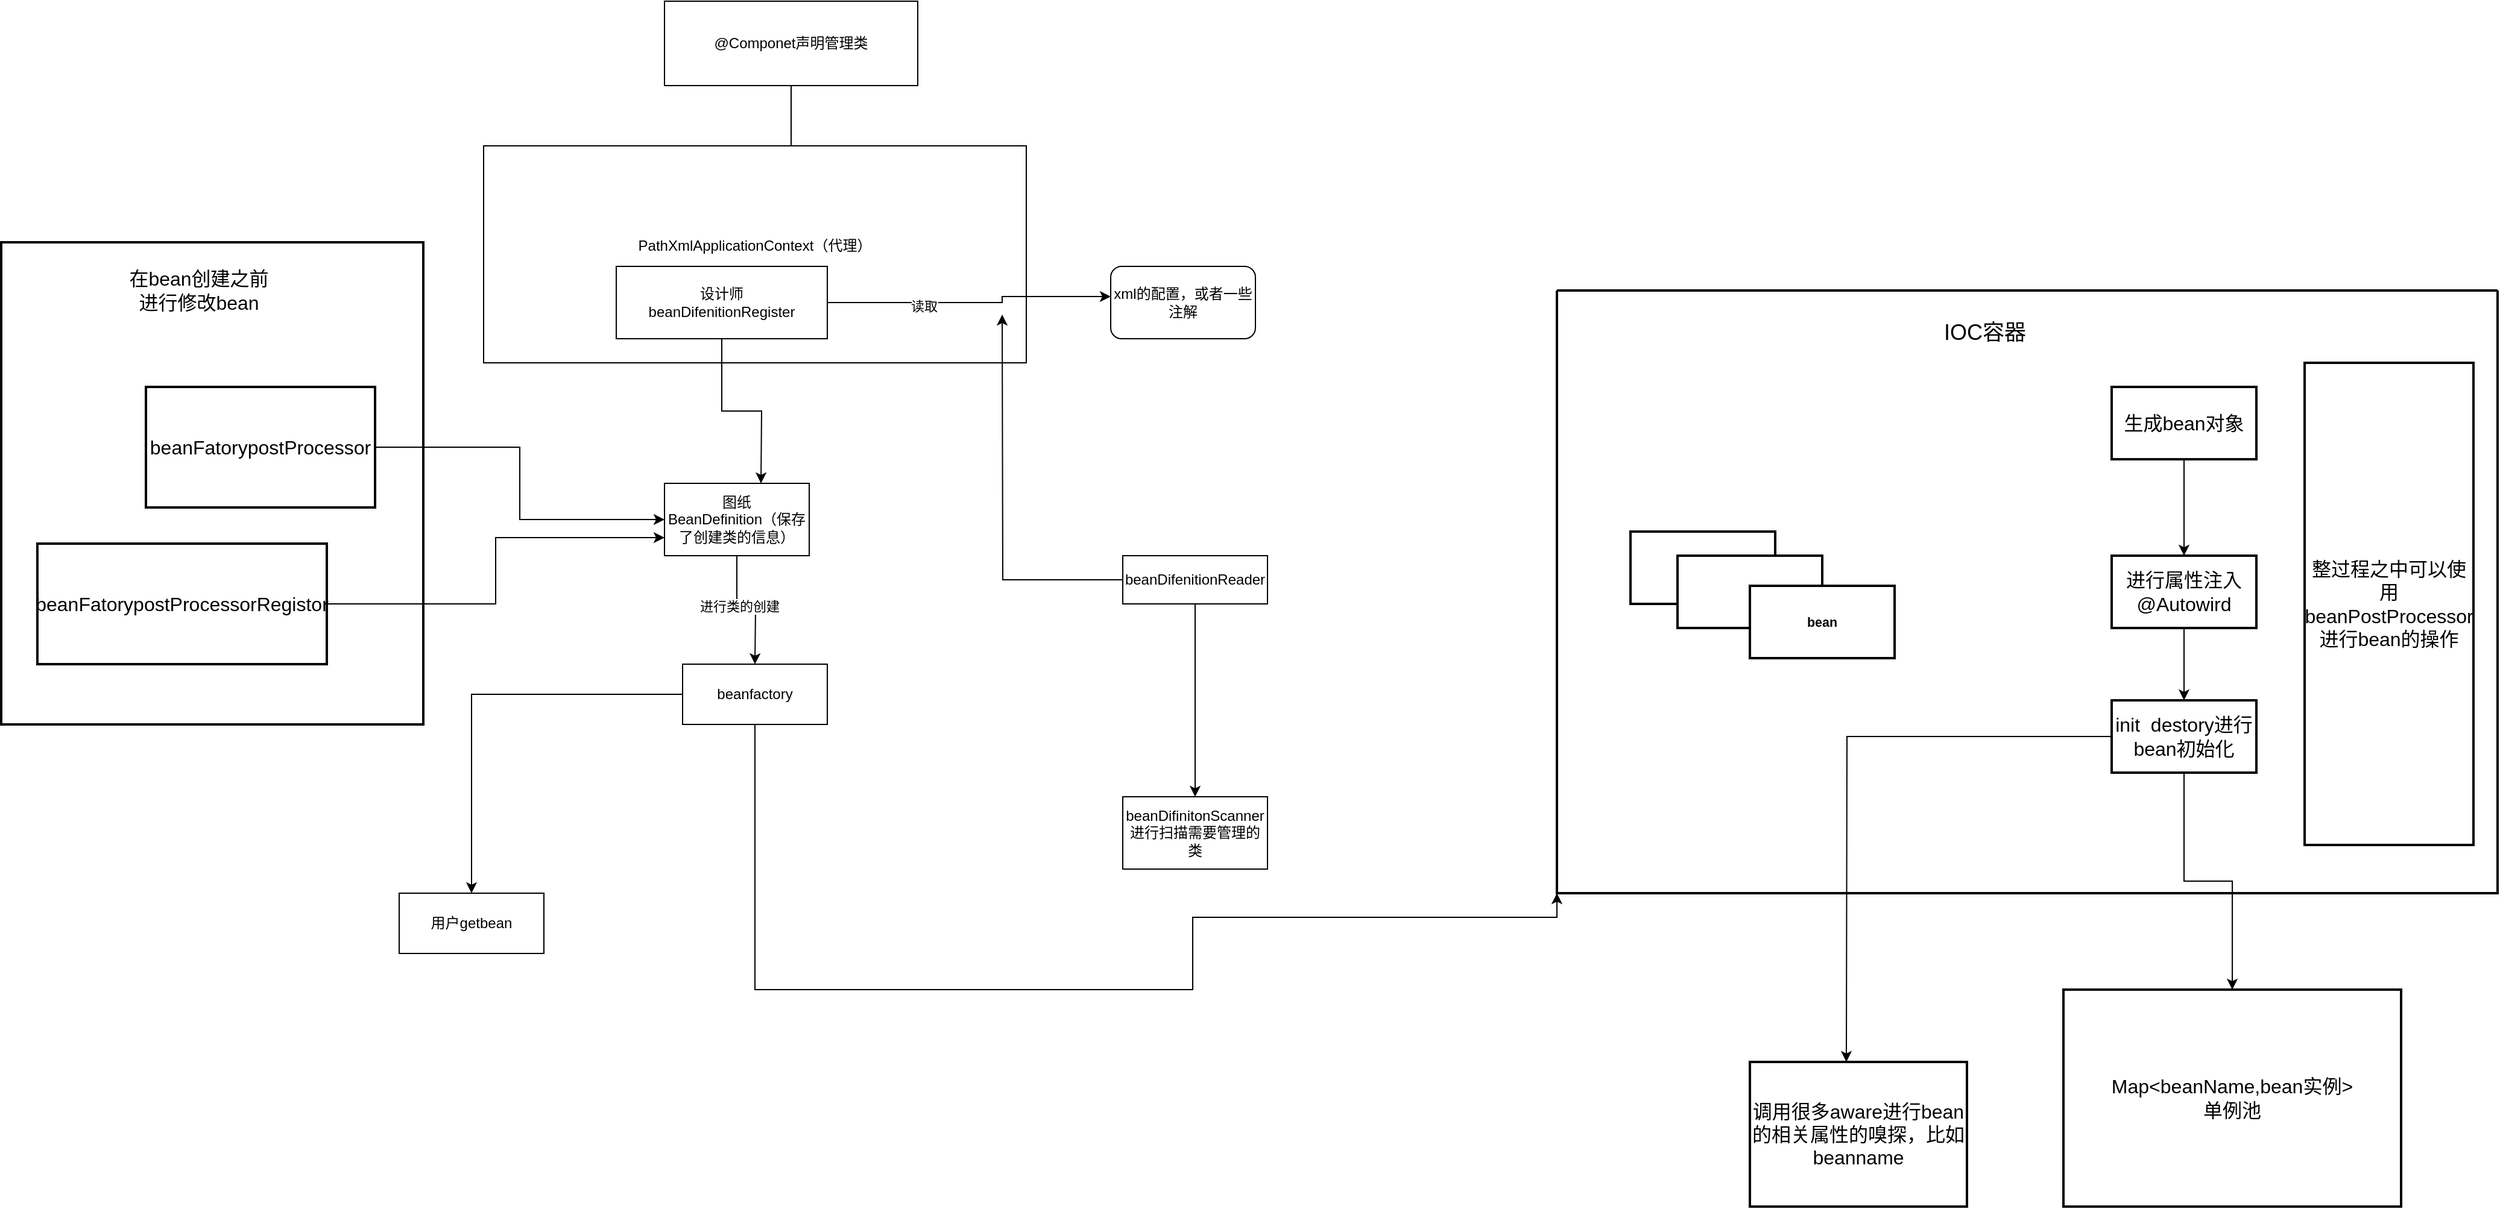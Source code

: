 <mxfile version="16.5.3" type="github">
  <diagram id="OHPH3KOMhhOK7PeEm14m" name="第 1 页">
    <mxGraphModel dx="2595" dy="1368" grid="1" gridSize="20" guides="1" tooltips="1" connect="1" arrows="1" fold="1" page="1" pageScale="1" pageWidth="827" pageHeight="1169" background="#ffffff" math="0" shadow="0">
      <root>
        <mxCell id="0" />
        <mxCell id="1" parent="0" />
        <mxCell id="VUsSlx-cH4-yBWy_o5I6-53" value="" style="rounded=0;whiteSpace=wrap;html=1;fontFamily=Helvetica;fontSize=16;fontColor=default;strokeColor=default;strokeWidth=2;fillColor=default;" vertex="1" parent="1">
          <mxGeometry x="310" y="340" width="350" height="400" as="geometry" />
        </mxCell>
        <mxCell id="VUsSlx-cH4-yBWy_o5I6-2" style="edgeStyle=orthogonalEdgeStyle;rounded=0;orthogonalLoop=1;jettySize=auto;html=1;" edge="1" parent="1" source="VUsSlx-cH4-yBWy_o5I6-1">
          <mxGeometry relative="1" as="geometry">
            <mxPoint x="965" y="270" as="targetPoint" />
          </mxGeometry>
        </mxCell>
        <mxCell id="VUsSlx-cH4-yBWy_o5I6-1" value="@Componet声明管理类" style="rounded=0;whiteSpace=wrap;html=1;" vertex="1" parent="1">
          <mxGeometry x="860" y="140" width="210" height="70" as="geometry" />
        </mxCell>
        <mxCell id="VUsSlx-cH4-yBWy_o5I6-3" value="PathXmlApplicationContext（代理）&lt;br&gt;&lt;br&gt;" style="rounded=0;whiteSpace=wrap;html=1;" vertex="1" parent="1">
          <mxGeometry x="710" y="260" width="450" height="180" as="geometry" />
        </mxCell>
        <mxCell id="VUsSlx-cH4-yBWy_o5I6-5" style="edgeStyle=orthogonalEdgeStyle;rounded=0;orthogonalLoop=1;jettySize=auto;html=1;" edge="1" parent="1" source="VUsSlx-cH4-yBWy_o5I6-4">
          <mxGeometry relative="1" as="geometry">
            <mxPoint x="940" y="540" as="targetPoint" />
          </mxGeometry>
        </mxCell>
        <mxCell id="VUsSlx-cH4-yBWy_o5I6-11" style="edgeStyle=orthogonalEdgeStyle;rounded=0;orthogonalLoop=1;jettySize=auto;html=1;" edge="1" parent="1" source="VUsSlx-cH4-yBWy_o5I6-4">
          <mxGeometry relative="1" as="geometry">
            <mxPoint x="1230" y="385" as="targetPoint" />
            <Array as="points">
              <mxPoint x="1140" y="390" />
              <mxPoint x="1140" y="385" />
            </Array>
          </mxGeometry>
        </mxCell>
        <mxCell id="VUsSlx-cH4-yBWy_o5I6-13" value="读取" style="edgeLabel;html=1;align=center;verticalAlign=middle;resizable=0;points=[];" vertex="1" connectable="0" parent="VUsSlx-cH4-yBWy_o5I6-11">
          <mxGeometry x="-0.338" y="-3" relative="1" as="geometry">
            <mxPoint as="offset" />
          </mxGeometry>
        </mxCell>
        <mxCell id="VUsSlx-cH4-yBWy_o5I6-4" value="设计师&lt;br&gt;beanDifenitionRegister" style="rounded=0;whiteSpace=wrap;html=1;" vertex="1" parent="1">
          <mxGeometry x="820" y="360" width="175" height="60" as="geometry" />
        </mxCell>
        <mxCell id="VUsSlx-cH4-yBWy_o5I6-7" style="edgeStyle=orthogonalEdgeStyle;rounded=0;orthogonalLoop=1;jettySize=auto;html=1;" edge="1" parent="1" source="VUsSlx-cH4-yBWy_o5I6-6">
          <mxGeometry relative="1" as="geometry">
            <mxPoint x="935" y="690" as="targetPoint" />
          </mxGeometry>
        </mxCell>
        <mxCell id="VUsSlx-cH4-yBWy_o5I6-9" value="进行类的创建" style="edgeLabel;html=1;align=center;verticalAlign=middle;resizable=0;points=[];" vertex="1" connectable="0" parent="VUsSlx-cH4-yBWy_o5I6-7">
          <mxGeometry x="-0.209" y="2" relative="1" as="geometry">
            <mxPoint as="offset" />
          </mxGeometry>
        </mxCell>
        <mxCell id="VUsSlx-cH4-yBWy_o5I6-6" value="图纸&lt;br&gt;BeanDefinition（保存了创建类的信息）" style="rounded=0;whiteSpace=wrap;html=1;" vertex="1" parent="1">
          <mxGeometry x="860" y="540" width="120" height="60" as="geometry" />
        </mxCell>
        <mxCell id="VUsSlx-cH4-yBWy_o5I6-46" style="edgeStyle=orthogonalEdgeStyle;rounded=0;orthogonalLoop=1;jettySize=auto;html=1;entryX=0;entryY=1;entryDx=0;entryDy=0;fontFamily=Helvetica;fontSize=16;fontColor=default;" edge="1" parent="1" source="VUsSlx-cH4-yBWy_o5I6-8" target="VUsSlx-cH4-yBWy_o5I6-33">
          <mxGeometry relative="1" as="geometry">
            <Array as="points">
              <mxPoint x="935" y="960" />
              <mxPoint x="1298" y="960" />
              <mxPoint x="1298" y="900" />
              <mxPoint x="1600" y="900" />
            </Array>
          </mxGeometry>
        </mxCell>
        <mxCell id="VUsSlx-cH4-yBWy_o5I6-49" value="" style="edgeStyle=orthogonalEdgeStyle;rounded=0;orthogonalLoop=1;jettySize=auto;html=1;fontFamily=Helvetica;fontSize=16;fontColor=default;" edge="1" parent="1" source="VUsSlx-cH4-yBWy_o5I6-8" target="VUsSlx-cH4-yBWy_o5I6-48">
          <mxGeometry relative="1" as="geometry" />
        </mxCell>
        <mxCell id="VUsSlx-cH4-yBWy_o5I6-8" value="beanfactory" style="rounded=0;whiteSpace=wrap;html=1;" vertex="1" parent="1">
          <mxGeometry x="875" y="690" width="120" height="50" as="geometry" />
        </mxCell>
        <mxCell id="VUsSlx-cH4-yBWy_o5I6-12" value="xml的配置，或者一些注解" style="rounded=1;whiteSpace=wrap;html=1;" vertex="1" parent="1">
          <mxGeometry x="1230" y="360" width="120" height="60" as="geometry" />
        </mxCell>
        <mxCell id="VUsSlx-cH4-yBWy_o5I6-15" style="edgeStyle=orthogonalEdgeStyle;rounded=0;orthogonalLoop=1;jettySize=auto;html=1;" edge="1" parent="1" source="VUsSlx-cH4-yBWy_o5I6-14">
          <mxGeometry relative="1" as="geometry">
            <mxPoint x="1140" y="400" as="targetPoint" />
          </mxGeometry>
        </mxCell>
        <mxCell id="VUsSlx-cH4-yBWy_o5I6-16" style="edgeStyle=orthogonalEdgeStyle;rounded=0;orthogonalLoop=1;jettySize=auto;html=1;" edge="1" parent="1" source="VUsSlx-cH4-yBWy_o5I6-14">
          <mxGeometry relative="1" as="geometry">
            <mxPoint x="1300" y="800.0" as="targetPoint" />
          </mxGeometry>
        </mxCell>
        <mxCell id="VUsSlx-cH4-yBWy_o5I6-14" value="beanDifenitionReader" style="rounded=0;whiteSpace=wrap;html=1;" vertex="1" parent="1">
          <mxGeometry x="1240" y="600" width="120" height="40" as="geometry" />
        </mxCell>
        <mxCell id="VUsSlx-cH4-yBWy_o5I6-17" value="beanDifinitonScanner进行扫描需要管理的类" style="rounded=0;whiteSpace=wrap;html=1;" vertex="1" parent="1">
          <mxGeometry x="1240" y="800" width="120" height="60" as="geometry" />
        </mxCell>
        <mxCell id="VUsSlx-cH4-yBWy_o5I6-33" value="" style="swimlane;startSize=0;rounded=0;fontFamily=Helvetica;fontSize=16;fontColor=default;strokeColor=default;strokeWidth=2;fillColor=default;html=1;" vertex="1" parent="1">
          <mxGeometry x="1600" y="380" width="780" height="500" as="geometry" />
        </mxCell>
        <mxCell id="VUsSlx-cH4-yBWy_o5I6-19" value="IOC容器" style="text;html=1;strokeColor=none;fillColor=none;align=center;verticalAlign=middle;whiteSpace=wrap;rounded=0;fontSize=18;" vertex="1" parent="VUsSlx-cH4-yBWy_o5I6-33">
          <mxGeometry x="300" y="20" width="110" height="30" as="geometry" />
        </mxCell>
        <mxCell id="VUsSlx-cH4-yBWy_o5I6-38" style="edgeStyle=orthogonalEdgeStyle;rounded=0;orthogonalLoop=1;jettySize=auto;html=1;fontFamily=Helvetica;fontSize=16;fontColor=default;" edge="1" parent="VUsSlx-cH4-yBWy_o5I6-33" source="VUsSlx-cH4-yBWy_o5I6-34" target="VUsSlx-cH4-yBWy_o5I6-37">
          <mxGeometry relative="1" as="geometry" />
        </mxCell>
        <mxCell id="VUsSlx-cH4-yBWy_o5I6-34" value="生成bean对象" style="rounded=0;whiteSpace=wrap;html=1;fontFamily=Helvetica;fontSize=16;fontColor=default;strokeColor=default;strokeWidth=2;fillColor=default;" vertex="1" parent="VUsSlx-cH4-yBWy_o5I6-33">
          <mxGeometry x="460" y="80" width="120" height="60" as="geometry" />
        </mxCell>
        <mxCell id="VUsSlx-cH4-yBWy_o5I6-40" style="edgeStyle=orthogonalEdgeStyle;rounded=0;orthogonalLoop=1;jettySize=auto;html=1;entryX=0.5;entryY=0;entryDx=0;entryDy=0;fontFamily=Helvetica;fontSize=16;fontColor=default;" edge="1" parent="VUsSlx-cH4-yBWy_o5I6-33" source="VUsSlx-cH4-yBWy_o5I6-37" target="VUsSlx-cH4-yBWy_o5I6-39">
          <mxGeometry relative="1" as="geometry" />
        </mxCell>
        <mxCell id="VUsSlx-cH4-yBWy_o5I6-37" value="进行属性注入&lt;br&gt;@Autowird" style="rounded=0;whiteSpace=wrap;html=1;fontFamily=Helvetica;fontSize=16;fontColor=default;strokeColor=default;strokeWidth=2;fillColor=default;" vertex="1" parent="VUsSlx-cH4-yBWy_o5I6-33">
          <mxGeometry x="460" y="220" width="120" height="60" as="geometry" />
        </mxCell>
        <mxCell id="VUsSlx-cH4-yBWy_o5I6-39" value="init&amp;nbsp; destory进行bean初始化" style="rounded=0;whiteSpace=wrap;html=1;fontFamily=Helvetica;fontSize=16;fontColor=default;strokeColor=default;strokeWidth=2;fillColor=default;" vertex="1" parent="VUsSlx-cH4-yBWy_o5I6-33">
          <mxGeometry x="460" y="340" width="120" height="60" as="geometry" />
        </mxCell>
        <mxCell id="VUsSlx-cH4-yBWy_o5I6-43" value="" style="rounded=0;whiteSpace=wrap;html=1;fontFamily=Helvetica;fontSize=16;fontColor=default;strokeColor=default;strokeWidth=2;fillColor=default;" vertex="1" parent="VUsSlx-cH4-yBWy_o5I6-33">
          <mxGeometry x="61" y="200" width="120" height="60" as="geometry" />
        </mxCell>
        <mxCell id="VUsSlx-cH4-yBWy_o5I6-44" value="" style="rounded=0;whiteSpace=wrap;html=1;fontFamily=Helvetica;fontSize=16;fontColor=default;strokeColor=default;strokeWidth=2;fillColor=default;" vertex="1" parent="VUsSlx-cH4-yBWy_o5I6-33">
          <mxGeometry x="100" y="220" width="120" height="60" as="geometry" />
        </mxCell>
        <mxCell id="VUsSlx-cH4-yBWy_o5I6-45" value="&lt;h6&gt;bean&lt;/h6&gt;" style="rounded=0;whiteSpace=wrap;html=1;fontFamily=Helvetica;fontSize=16;fontColor=default;strokeColor=default;strokeWidth=2;fillColor=default;" vertex="1" parent="VUsSlx-cH4-yBWy_o5I6-33">
          <mxGeometry x="160" y="245" width="120" height="60" as="geometry" />
        </mxCell>
        <mxCell id="VUsSlx-cH4-yBWy_o5I6-55" value="整过程之中可以使用beanPostProcessor进行bean的操作" style="rounded=0;whiteSpace=wrap;html=1;fontFamily=Helvetica;fontSize=16;fontColor=default;strokeColor=default;strokeWidth=2;fillColor=default;" vertex="1" parent="VUsSlx-cH4-yBWy_o5I6-33">
          <mxGeometry x="620" y="60" width="140" height="400" as="geometry" />
        </mxCell>
        <mxCell id="VUsSlx-cH4-yBWy_o5I6-41" value="Map&amp;lt;beanName,bean实例&amp;gt;&lt;br&gt;单例池" style="rounded=0;whiteSpace=wrap;html=1;fontFamily=Helvetica;fontSize=16;fontColor=default;strokeColor=default;strokeWidth=2;fillColor=default;" vertex="1" parent="1">
          <mxGeometry x="2020" y="960" width="280" height="180" as="geometry" />
        </mxCell>
        <mxCell id="VUsSlx-cH4-yBWy_o5I6-42" style="edgeStyle=orthogonalEdgeStyle;rounded=0;orthogonalLoop=1;jettySize=auto;html=1;fontFamily=Helvetica;fontSize=16;fontColor=default;" edge="1" parent="1" source="VUsSlx-cH4-yBWy_o5I6-39" target="VUsSlx-cH4-yBWy_o5I6-41">
          <mxGeometry relative="1" as="geometry" />
        </mxCell>
        <mxCell id="VUsSlx-cH4-yBWy_o5I6-50" style="edgeStyle=orthogonalEdgeStyle;rounded=0;orthogonalLoop=1;jettySize=auto;html=1;entryX=0;entryY=0.5;entryDx=0;entryDy=0;fontFamily=Helvetica;fontSize=16;fontColor=default;" edge="1" parent="1" source="VUsSlx-cH4-yBWy_o5I6-47" target="VUsSlx-cH4-yBWy_o5I6-6">
          <mxGeometry relative="1" as="geometry" />
        </mxCell>
        <mxCell id="VUsSlx-cH4-yBWy_o5I6-47" value="beanFatorypostProcessor" style="rounded=0;whiteSpace=wrap;html=1;fontFamily=Helvetica;fontSize=16;fontColor=default;strokeColor=default;strokeWidth=2;fillColor=default;" vertex="1" parent="1">
          <mxGeometry x="430" y="460" width="190" height="100" as="geometry" />
        </mxCell>
        <mxCell id="VUsSlx-cH4-yBWy_o5I6-48" value="用户getbean" style="rounded=0;whiteSpace=wrap;html=1;" vertex="1" parent="1">
          <mxGeometry x="640" y="880" width="120" height="50" as="geometry" />
        </mxCell>
        <mxCell id="VUsSlx-cH4-yBWy_o5I6-52" style="edgeStyle=orthogonalEdgeStyle;rounded=0;orthogonalLoop=1;jettySize=auto;html=1;entryX=0;entryY=0.75;entryDx=0;entryDy=0;fontFamily=Helvetica;fontSize=16;fontColor=default;" edge="1" parent="1" source="VUsSlx-cH4-yBWy_o5I6-51" target="VUsSlx-cH4-yBWy_o5I6-6">
          <mxGeometry relative="1" as="geometry" />
        </mxCell>
        <mxCell id="VUsSlx-cH4-yBWy_o5I6-51" value="&lt;span&gt;beanFatorypostProcessorRegistor&lt;/span&gt;" style="rounded=0;whiteSpace=wrap;html=1;fontFamily=Helvetica;fontSize=16;fontColor=default;strokeColor=default;strokeWidth=2;fillColor=default;" vertex="1" parent="1">
          <mxGeometry x="340" y="590" width="240" height="100" as="geometry" />
        </mxCell>
        <mxCell id="VUsSlx-cH4-yBWy_o5I6-54" value="在bean创建之前进行修改bean" style="text;html=1;strokeColor=none;fillColor=none;align=center;verticalAlign=middle;whiteSpace=wrap;rounded=0;fontFamily=Helvetica;fontSize=16;fontColor=default;" vertex="1" parent="1">
          <mxGeometry x="414" y="360" width="120" height="40" as="geometry" />
        </mxCell>
        <mxCell id="VUsSlx-cH4-yBWy_o5I6-56" style="edgeStyle=orthogonalEdgeStyle;rounded=0;orthogonalLoop=1;jettySize=auto;html=1;fontFamily=Helvetica;fontSize=16;fontColor=default;" edge="1" parent="1" source="VUsSlx-cH4-yBWy_o5I6-39">
          <mxGeometry relative="1" as="geometry">
            <mxPoint x="1840" y="1020.0" as="targetPoint" />
          </mxGeometry>
        </mxCell>
        <mxCell id="VUsSlx-cH4-yBWy_o5I6-57" value="调用很多aware进行bean的相关属性的嗅探，比如beanname" style="rounded=0;whiteSpace=wrap;html=1;fontFamily=Helvetica;fontSize=16;fontColor=default;strokeColor=default;strokeWidth=2;fillColor=default;" vertex="1" parent="1">
          <mxGeometry x="1760" y="1020" width="180" height="120" as="geometry" />
        </mxCell>
      </root>
    </mxGraphModel>
  </diagram>
</mxfile>
